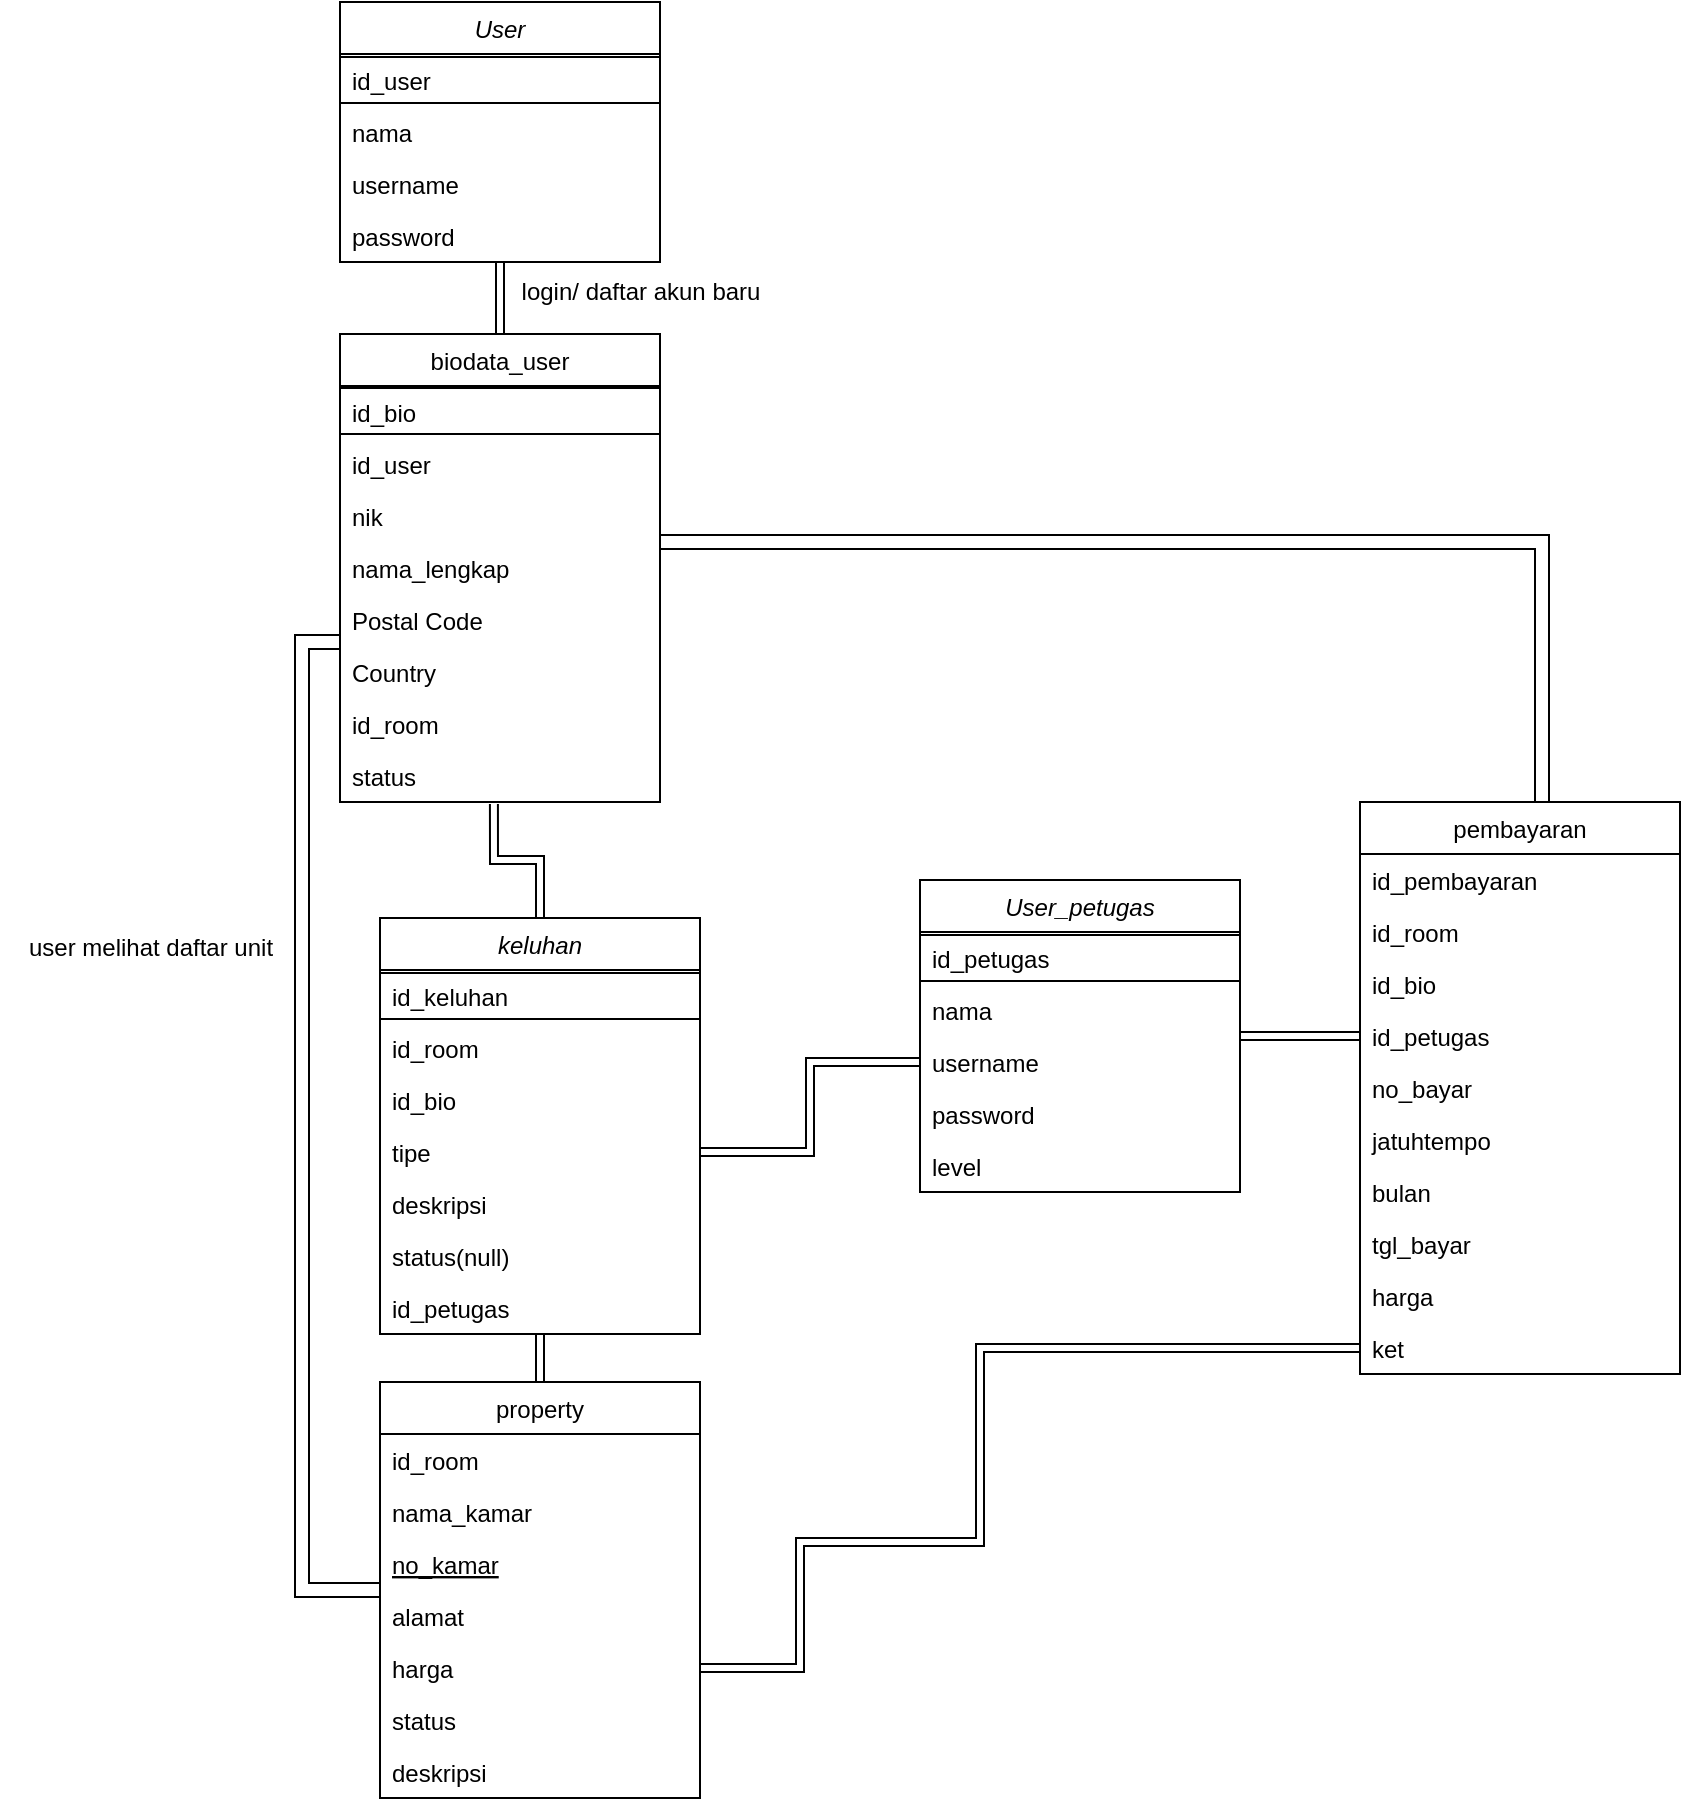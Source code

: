 <mxfile version="22.1.11" type="github">
  <diagram id="C5RBs43oDa-KdzZeNtuy" name="Page-1">
    <mxGraphModel dx="2326" dy="1831" grid="1" gridSize="10" guides="1" tooltips="1" connect="1" arrows="1" fold="1" page="1" pageScale="1" pageWidth="827" pageHeight="1169" math="0" shadow="0">
      <root>
        <mxCell id="WIyWlLk6GJQsqaUBKTNV-0" />
        <mxCell id="WIyWlLk6GJQsqaUBKTNV-1" parent="WIyWlLk6GJQsqaUBKTNV-0" />
        <mxCell id="stii1SDRivoG_SICbOlX-36" style="edgeStyle=orthogonalEdgeStyle;shape=link;rounded=0;orthogonalLoop=1;jettySize=auto;html=1;width=7;" edge="1" parent="WIyWlLk6GJQsqaUBKTNV-1">
          <mxGeometry relative="1" as="geometry">
            <mxPoint x="170" y="140" as="sourcePoint" />
            <mxPoint x="611" y="270" as="targetPoint" />
            <Array as="points">
              <mxPoint x="180" y="140" />
              <mxPoint x="611" y="140" />
            </Array>
          </mxGeometry>
        </mxCell>
        <mxCell id="stii1SDRivoG_SICbOlX-57" style="edgeStyle=orthogonalEdgeStyle;shape=link;rounded=0;orthogonalLoop=1;jettySize=auto;html=1;" edge="1" parent="WIyWlLk6GJQsqaUBKTNV-1" source="zkfFHV4jXpPFQw0GAbJ--0" target="zkfFHV4jXpPFQw0GAbJ--17">
          <mxGeometry relative="1" as="geometry" />
        </mxCell>
        <mxCell id="zkfFHV4jXpPFQw0GAbJ--0" value="User" style="swimlane;fontStyle=2;align=center;verticalAlign=top;childLayout=stackLayout;horizontal=1;startSize=26;horizontalStack=0;resizeParent=1;resizeLast=0;collapsible=1;marginBottom=0;rounded=0;shadow=0;strokeWidth=1;" parent="WIyWlLk6GJQsqaUBKTNV-1" vertex="1">
          <mxGeometry x="10" y="-130" width="160" height="130" as="geometry">
            <mxRectangle x="230" y="140" width="160" height="26" as="alternateBounds" />
          </mxGeometry>
        </mxCell>
        <mxCell id="zkfFHV4jXpPFQw0GAbJ--1" value="id_user" style="text;align=left;verticalAlign=top;spacingLeft=4;spacingRight=4;overflow=hidden;rotatable=0;points=[[0,0.5],[1,0.5]];portConstraint=eastwest;" parent="zkfFHV4jXpPFQw0GAbJ--0" vertex="1">
          <mxGeometry y="26" width="160" height="26" as="geometry" />
        </mxCell>
        <mxCell id="stii1SDRivoG_SICbOlX-7" value="" style="endArrow=none;html=1;rounded=0;shape=link;entryX=1;entryY=0.5;entryDx=0;entryDy=0;width=23;exitX=0;exitY=0.5;exitDx=0;exitDy=0;" edge="1" parent="zkfFHV4jXpPFQw0GAbJ--0" source="zkfFHV4jXpPFQw0GAbJ--1" target="zkfFHV4jXpPFQw0GAbJ--1">
          <mxGeometry width="50" height="50" relative="1" as="geometry">
            <mxPoint y="51" as="sourcePoint" />
            <mxPoint x="120" y="51" as="targetPoint" />
          </mxGeometry>
        </mxCell>
        <mxCell id="zkfFHV4jXpPFQw0GAbJ--3" value="nama" style="text;align=left;verticalAlign=top;spacingLeft=4;spacingRight=4;overflow=hidden;rotatable=0;points=[[0,0.5],[1,0.5]];portConstraint=eastwest;rounded=0;shadow=0;html=0;" parent="zkfFHV4jXpPFQw0GAbJ--0" vertex="1">
          <mxGeometry y="52" width="160" height="26" as="geometry" />
        </mxCell>
        <mxCell id="zkfFHV4jXpPFQw0GAbJ--5" value="username" style="text;align=left;verticalAlign=top;spacingLeft=4;spacingRight=4;overflow=hidden;rotatable=0;points=[[0,0.5],[1,0.5]];portConstraint=eastwest;" parent="zkfFHV4jXpPFQw0GAbJ--0" vertex="1">
          <mxGeometry y="78" width="160" height="26" as="geometry" />
        </mxCell>
        <mxCell id="stii1SDRivoG_SICbOlX-4" value="password" style="text;align=left;verticalAlign=top;spacingLeft=4;spacingRight=4;overflow=hidden;rotatable=0;points=[[0,0.5],[1,0.5]];portConstraint=eastwest;" vertex="1" parent="zkfFHV4jXpPFQw0GAbJ--0">
          <mxGeometry y="104" width="160" height="26" as="geometry" />
        </mxCell>
        <mxCell id="stii1SDRivoG_SICbOlX-50" style="edgeStyle=orthogonalEdgeStyle;shape=link;rounded=0;orthogonalLoop=1;jettySize=auto;html=1;width=7;" edge="1" parent="WIyWlLk6GJQsqaUBKTNV-1" source="zkfFHV4jXpPFQw0GAbJ--6">
          <mxGeometry relative="1" as="geometry">
            <mxPoint x="10" y="190" as="targetPoint" />
            <Array as="points">
              <mxPoint x="-9" y="664" />
            </Array>
          </mxGeometry>
        </mxCell>
        <mxCell id="zkfFHV4jXpPFQw0GAbJ--6" value="property" style="swimlane;fontStyle=0;align=center;verticalAlign=top;childLayout=stackLayout;horizontal=1;startSize=26;horizontalStack=0;resizeParent=1;resizeLast=0;collapsible=1;marginBottom=0;rounded=0;shadow=0;strokeWidth=1;" parent="WIyWlLk6GJQsqaUBKTNV-1" vertex="1">
          <mxGeometry x="30" y="560" width="160" height="208" as="geometry">
            <mxRectangle x="130" y="380" width="160" height="26" as="alternateBounds" />
          </mxGeometry>
        </mxCell>
        <mxCell id="zkfFHV4jXpPFQw0GAbJ--7" value="id_room" style="text;align=left;verticalAlign=top;spacingLeft=4;spacingRight=4;overflow=hidden;rotatable=0;points=[[0,0.5],[1,0.5]];portConstraint=eastwest;" parent="zkfFHV4jXpPFQw0GAbJ--6" vertex="1">
          <mxGeometry y="26" width="160" height="26" as="geometry" />
        </mxCell>
        <mxCell id="zkfFHV4jXpPFQw0GAbJ--8" value="nama_kamar" style="text;align=left;verticalAlign=top;spacingLeft=4;spacingRight=4;overflow=hidden;rotatable=0;points=[[0,0.5],[1,0.5]];portConstraint=eastwest;rounded=0;shadow=0;html=0;" parent="zkfFHV4jXpPFQw0GAbJ--6" vertex="1">
          <mxGeometry y="52" width="160" height="26" as="geometry" />
        </mxCell>
        <mxCell id="zkfFHV4jXpPFQw0GAbJ--10" value="no_kamar" style="text;align=left;verticalAlign=top;spacingLeft=4;spacingRight=4;overflow=hidden;rotatable=0;points=[[0,0.5],[1,0.5]];portConstraint=eastwest;fontStyle=4" parent="zkfFHV4jXpPFQw0GAbJ--6" vertex="1">
          <mxGeometry y="78" width="160" height="26" as="geometry" />
        </mxCell>
        <mxCell id="zkfFHV4jXpPFQw0GAbJ--11" value="alamat" style="text;align=left;verticalAlign=top;spacingLeft=4;spacingRight=4;overflow=hidden;rotatable=0;points=[[0,0.5],[1,0.5]];portConstraint=eastwest;" parent="zkfFHV4jXpPFQw0GAbJ--6" vertex="1">
          <mxGeometry y="104" width="160" height="26" as="geometry" />
        </mxCell>
        <mxCell id="stii1SDRivoG_SICbOlX-12" value="harga" style="text;align=left;verticalAlign=top;spacingLeft=4;spacingRight=4;overflow=hidden;rotatable=0;points=[[0,0.5],[1,0.5]];portConstraint=eastwest;" vertex="1" parent="zkfFHV4jXpPFQw0GAbJ--6">
          <mxGeometry y="130" width="160" height="26" as="geometry" />
        </mxCell>
        <mxCell id="stii1SDRivoG_SICbOlX-13" value="status" style="text;align=left;verticalAlign=top;spacingLeft=4;spacingRight=4;overflow=hidden;rotatable=0;points=[[0,0.5],[1,0.5]];portConstraint=eastwest;" vertex="1" parent="zkfFHV4jXpPFQw0GAbJ--6">
          <mxGeometry y="156" width="160" height="26" as="geometry" />
        </mxCell>
        <mxCell id="stii1SDRivoG_SICbOlX-14" value="deskripsi" style="text;align=left;verticalAlign=top;spacingLeft=4;spacingRight=4;overflow=hidden;rotatable=0;points=[[0,0.5],[1,0.5]];portConstraint=eastwest;" vertex="1" parent="zkfFHV4jXpPFQw0GAbJ--6">
          <mxGeometry y="182" width="160" height="26" as="geometry" />
        </mxCell>
        <mxCell id="zkfFHV4jXpPFQw0GAbJ--13" value="pembayaran" style="swimlane;fontStyle=0;align=center;verticalAlign=top;childLayout=stackLayout;horizontal=1;startSize=26;horizontalStack=0;resizeParent=1;resizeLast=0;collapsible=1;marginBottom=0;rounded=0;shadow=0;strokeWidth=1;" parent="WIyWlLk6GJQsqaUBKTNV-1" vertex="1">
          <mxGeometry x="520" y="270" width="160" height="286" as="geometry">
            <mxRectangle x="340" y="380" width="170" height="26" as="alternateBounds" />
          </mxGeometry>
        </mxCell>
        <mxCell id="zkfFHV4jXpPFQw0GAbJ--14" value="id_pembayaran" style="text;align=left;verticalAlign=top;spacingLeft=4;spacingRight=4;overflow=hidden;rotatable=0;points=[[0,0.5],[1,0.5]];portConstraint=eastwest;" parent="zkfFHV4jXpPFQw0GAbJ--13" vertex="1">
          <mxGeometry y="26" width="160" height="26" as="geometry" />
        </mxCell>
        <mxCell id="stii1SDRivoG_SICbOlX-16" value="id_room" style="text;align=left;verticalAlign=top;spacingLeft=4;spacingRight=4;overflow=hidden;rotatable=0;points=[[0,0.5],[1,0.5]];portConstraint=eastwest;" vertex="1" parent="zkfFHV4jXpPFQw0GAbJ--13">
          <mxGeometry y="52" width="160" height="26" as="geometry" />
        </mxCell>
        <mxCell id="stii1SDRivoG_SICbOlX-17" value="id_bio" style="text;align=left;verticalAlign=top;spacingLeft=4;spacingRight=4;overflow=hidden;rotatable=0;points=[[0,0.5],[1,0.5]];portConstraint=eastwest;" vertex="1" parent="zkfFHV4jXpPFQw0GAbJ--13">
          <mxGeometry y="78" width="160" height="26" as="geometry" />
        </mxCell>
        <mxCell id="stii1SDRivoG_SICbOlX-37" value="id_petugas" style="text;align=left;verticalAlign=top;spacingLeft=4;spacingRight=4;overflow=hidden;rotatable=0;points=[[0,0.5],[1,0.5]];portConstraint=eastwest;" vertex="1" parent="zkfFHV4jXpPFQw0GAbJ--13">
          <mxGeometry y="104" width="160" height="26" as="geometry" />
        </mxCell>
        <mxCell id="stii1SDRivoG_SICbOlX-33" value="no_bayar" style="text;align=left;verticalAlign=top;spacingLeft=4;spacingRight=4;overflow=hidden;rotatable=0;points=[[0,0.5],[1,0.5]];portConstraint=eastwest;" vertex="1" parent="zkfFHV4jXpPFQw0GAbJ--13">
          <mxGeometry y="130" width="160" height="26" as="geometry" />
        </mxCell>
        <mxCell id="stii1SDRivoG_SICbOlX-30" value="jatuhtempo" style="text;align=left;verticalAlign=top;spacingLeft=4;spacingRight=4;overflow=hidden;rotatable=0;points=[[0,0.5],[1,0.5]];portConstraint=eastwest;" vertex="1" parent="zkfFHV4jXpPFQw0GAbJ--13">
          <mxGeometry y="156" width="160" height="26" as="geometry" />
        </mxCell>
        <mxCell id="stii1SDRivoG_SICbOlX-31" value="bulan" style="text;align=left;verticalAlign=top;spacingLeft=4;spacingRight=4;overflow=hidden;rotatable=0;points=[[0,0.5],[1,0.5]];portConstraint=eastwest;" vertex="1" parent="zkfFHV4jXpPFQw0GAbJ--13">
          <mxGeometry y="182" width="160" height="26" as="geometry" />
        </mxCell>
        <mxCell id="stii1SDRivoG_SICbOlX-34" value="tgl_bayar" style="text;align=left;verticalAlign=top;spacingLeft=4;spacingRight=4;overflow=hidden;rotatable=0;points=[[0,0.5],[1,0.5]];portConstraint=eastwest;" vertex="1" parent="zkfFHV4jXpPFQw0GAbJ--13">
          <mxGeometry y="208" width="160" height="26" as="geometry" />
        </mxCell>
        <mxCell id="stii1SDRivoG_SICbOlX-42" value="harga" style="text;align=left;verticalAlign=top;spacingLeft=4;spacingRight=4;overflow=hidden;rotatable=0;points=[[0,0.5],[1,0.5]];portConstraint=eastwest;" vertex="1" parent="zkfFHV4jXpPFQw0GAbJ--13">
          <mxGeometry y="234" width="160" height="26" as="geometry" />
        </mxCell>
        <mxCell id="stii1SDRivoG_SICbOlX-29" value="ket" style="text;align=left;verticalAlign=top;spacingLeft=4;spacingRight=4;overflow=hidden;rotatable=0;points=[[0,0.5],[1,0.5]];portConstraint=eastwest;" vertex="1" parent="zkfFHV4jXpPFQw0GAbJ--13">
          <mxGeometry y="260" width="160" height="26" as="geometry" />
        </mxCell>
        <mxCell id="zkfFHV4jXpPFQw0GAbJ--17" value="biodata_user" style="swimlane;fontStyle=0;align=center;verticalAlign=top;childLayout=stackLayout;horizontal=1;startSize=26;horizontalStack=0;resizeParent=1;resizeLast=0;collapsible=1;marginBottom=0;rounded=0;shadow=0;strokeWidth=1;" parent="WIyWlLk6GJQsqaUBKTNV-1" vertex="1">
          <mxGeometry x="10" y="36" width="160" height="234" as="geometry">
            <mxRectangle x="550" y="140" width="160" height="26" as="alternateBounds" />
          </mxGeometry>
        </mxCell>
        <mxCell id="zkfFHV4jXpPFQw0GAbJ--18" value="id_bio" style="text;align=left;verticalAlign=top;spacingLeft=4;spacingRight=4;overflow=hidden;rotatable=0;points=[[0,0.5],[1,0.5]];portConstraint=eastwest;" parent="zkfFHV4jXpPFQw0GAbJ--17" vertex="1">
          <mxGeometry y="26" width="160" height="26" as="geometry" />
        </mxCell>
        <mxCell id="stii1SDRivoG_SICbOlX-11" value="" style="endArrow=none;html=1;rounded=0;shape=link;entryX=1;entryY=0.5;entryDx=0;entryDy=0;width=23;exitX=0;exitY=0.5;exitDx=0;exitDy=0;" edge="1" parent="zkfFHV4jXpPFQw0GAbJ--17">
          <mxGeometry width="50" height="50" relative="1" as="geometry">
            <mxPoint y="38.5" as="sourcePoint" />
            <mxPoint x="160" y="38.5" as="targetPoint" />
          </mxGeometry>
        </mxCell>
        <mxCell id="zkfFHV4jXpPFQw0GAbJ--19" value="id_user" style="text;align=left;verticalAlign=top;spacingLeft=4;spacingRight=4;overflow=hidden;rotatable=0;points=[[0,0.5],[1,0.5]];portConstraint=eastwest;rounded=0;shadow=0;html=0;" parent="zkfFHV4jXpPFQw0GAbJ--17" vertex="1">
          <mxGeometry y="52" width="160" height="26" as="geometry" />
        </mxCell>
        <mxCell id="zkfFHV4jXpPFQw0GAbJ--2" value="nik" style="text;align=left;verticalAlign=top;spacingLeft=4;spacingRight=4;overflow=hidden;rotatable=0;points=[[0,0.5],[1,0.5]];portConstraint=eastwest;rounded=0;shadow=0;html=0;" parent="zkfFHV4jXpPFQw0GAbJ--17" vertex="1">
          <mxGeometry y="78" width="160" height="26" as="geometry" />
        </mxCell>
        <mxCell id="zkfFHV4jXpPFQw0GAbJ--20" value="nama_lengkap" style="text;align=left;verticalAlign=top;spacingLeft=4;spacingRight=4;overflow=hidden;rotatable=0;points=[[0,0.5],[1,0.5]];portConstraint=eastwest;rounded=0;shadow=0;html=0;" parent="zkfFHV4jXpPFQw0GAbJ--17" vertex="1">
          <mxGeometry y="104" width="160" height="26" as="geometry" />
        </mxCell>
        <mxCell id="zkfFHV4jXpPFQw0GAbJ--21" value="Postal Code" style="text;align=left;verticalAlign=top;spacingLeft=4;spacingRight=4;overflow=hidden;rotatable=0;points=[[0,0.5],[1,0.5]];portConstraint=eastwest;rounded=0;shadow=0;html=0;" parent="zkfFHV4jXpPFQw0GAbJ--17" vertex="1">
          <mxGeometry y="130" width="160" height="26" as="geometry" />
        </mxCell>
        <mxCell id="zkfFHV4jXpPFQw0GAbJ--22" value="Country" style="text;align=left;verticalAlign=top;spacingLeft=4;spacingRight=4;overflow=hidden;rotatable=0;points=[[0,0.5],[1,0.5]];portConstraint=eastwest;rounded=0;shadow=0;html=0;" parent="zkfFHV4jXpPFQw0GAbJ--17" vertex="1">
          <mxGeometry y="156" width="160" height="26" as="geometry" />
        </mxCell>
        <mxCell id="zkfFHV4jXpPFQw0GAbJ--24" value="id_room" style="text;align=left;verticalAlign=top;spacingLeft=4;spacingRight=4;overflow=hidden;rotatable=0;points=[[0,0.5],[1,0.5]];portConstraint=eastwest;" parent="zkfFHV4jXpPFQw0GAbJ--17" vertex="1">
          <mxGeometry y="182" width="160" height="26" as="geometry" />
        </mxCell>
        <mxCell id="zkfFHV4jXpPFQw0GAbJ--25" value="status" style="text;align=left;verticalAlign=top;spacingLeft=4;spacingRight=4;overflow=hidden;rotatable=0;points=[[0,0.5],[1,0.5]];portConstraint=eastwest;" parent="zkfFHV4jXpPFQw0GAbJ--17" vertex="1">
          <mxGeometry y="208" width="160" height="26" as="geometry" />
        </mxCell>
        <mxCell id="stii1SDRivoG_SICbOlX-53" style="edgeStyle=orthogonalEdgeStyle;shape=link;rounded=0;orthogonalLoop=1;jettySize=auto;html=1;entryX=0;entryY=0.5;entryDx=0;entryDy=0;" edge="1" parent="WIyWlLk6GJQsqaUBKTNV-1" source="stii1SDRivoG_SICbOlX-19" target="stii1SDRivoG_SICbOlX-37">
          <mxGeometry relative="1" as="geometry" />
        </mxCell>
        <mxCell id="stii1SDRivoG_SICbOlX-19" value="User_petugas" style="swimlane;fontStyle=2;align=center;verticalAlign=top;childLayout=stackLayout;horizontal=1;startSize=26;horizontalStack=0;resizeParent=1;resizeLast=0;collapsible=1;marginBottom=0;rounded=0;shadow=0;strokeWidth=1;" vertex="1" parent="WIyWlLk6GJQsqaUBKTNV-1">
          <mxGeometry x="300" y="309" width="160" height="156" as="geometry">
            <mxRectangle x="230" y="140" width="160" height="26" as="alternateBounds" />
          </mxGeometry>
        </mxCell>
        <mxCell id="stii1SDRivoG_SICbOlX-20" value="id_petugas" style="text;align=left;verticalAlign=top;spacingLeft=4;spacingRight=4;overflow=hidden;rotatable=0;points=[[0,0.5],[1,0.5]];portConstraint=eastwest;" vertex="1" parent="stii1SDRivoG_SICbOlX-19">
          <mxGeometry y="26" width="160" height="26" as="geometry" />
        </mxCell>
        <mxCell id="stii1SDRivoG_SICbOlX-21" value="" style="endArrow=none;html=1;rounded=0;shape=link;entryX=1;entryY=0.5;entryDx=0;entryDy=0;width=23;exitX=0;exitY=0.5;exitDx=0;exitDy=0;" edge="1" parent="stii1SDRivoG_SICbOlX-19" source="stii1SDRivoG_SICbOlX-20" target="stii1SDRivoG_SICbOlX-20">
          <mxGeometry width="50" height="50" relative="1" as="geometry">
            <mxPoint y="51" as="sourcePoint" />
            <mxPoint x="120" y="51" as="targetPoint" />
          </mxGeometry>
        </mxCell>
        <mxCell id="stii1SDRivoG_SICbOlX-22" value="nama" style="text;align=left;verticalAlign=top;spacingLeft=4;spacingRight=4;overflow=hidden;rotatable=0;points=[[0,0.5],[1,0.5]];portConstraint=eastwest;rounded=0;shadow=0;html=0;" vertex="1" parent="stii1SDRivoG_SICbOlX-19">
          <mxGeometry y="52" width="160" height="26" as="geometry" />
        </mxCell>
        <mxCell id="stii1SDRivoG_SICbOlX-23" value="username" style="text;align=left;verticalAlign=top;spacingLeft=4;spacingRight=4;overflow=hidden;rotatable=0;points=[[0,0.5],[1,0.5]];portConstraint=eastwest;" vertex="1" parent="stii1SDRivoG_SICbOlX-19">
          <mxGeometry y="78" width="160" height="26" as="geometry" />
        </mxCell>
        <mxCell id="stii1SDRivoG_SICbOlX-24" value="password" style="text;align=left;verticalAlign=top;spacingLeft=4;spacingRight=4;overflow=hidden;rotatable=0;points=[[0,0.5],[1,0.5]];portConstraint=eastwest;" vertex="1" parent="stii1SDRivoG_SICbOlX-19">
          <mxGeometry y="104" width="160" height="26" as="geometry" />
        </mxCell>
        <mxCell id="stii1SDRivoG_SICbOlX-25" value="level" style="text;align=left;verticalAlign=top;spacingLeft=4;spacingRight=4;overflow=hidden;rotatable=0;points=[[0,0.5],[1,0.5]];portConstraint=eastwest;" vertex="1" parent="stii1SDRivoG_SICbOlX-19">
          <mxGeometry y="130" width="160" height="26" as="geometry" />
        </mxCell>
        <mxCell id="stii1SDRivoG_SICbOlX-40" style="edgeStyle=orthogonalEdgeStyle;shape=link;rounded=0;orthogonalLoop=1;jettySize=auto;html=1;" edge="1" parent="WIyWlLk6GJQsqaUBKTNV-1" source="stii1SDRivoG_SICbOlX-12" target="stii1SDRivoG_SICbOlX-29">
          <mxGeometry relative="1" as="geometry">
            <mxPoint x="240" y="726" as="sourcePoint" />
            <mxPoint x="330" y="570" as="targetPoint" />
            <Array as="points">
              <mxPoint x="240" y="703" />
              <mxPoint x="240" y="640" />
              <mxPoint x="330" y="640" />
            </Array>
          </mxGeometry>
        </mxCell>
        <mxCell id="stii1SDRivoG_SICbOlX-52" style="edgeStyle=orthogonalEdgeStyle;shape=link;rounded=0;orthogonalLoop=1;jettySize=auto;html=1;" edge="1" parent="WIyWlLk6GJQsqaUBKTNV-1" source="stii1SDRivoG_SICbOlX-43" target="zkfFHV4jXpPFQw0GAbJ--6">
          <mxGeometry relative="1" as="geometry" />
        </mxCell>
        <mxCell id="stii1SDRivoG_SICbOlX-43" value="keluhan" style="swimlane;fontStyle=2;align=center;verticalAlign=top;childLayout=stackLayout;horizontal=1;startSize=26;horizontalStack=0;resizeParent=1;resizeLast=0;collapsible=1;marginBottom=0;rounded=0;shadow=0;strokeWidth=1;" vertex="1" parent="WIyWlLk6GJQsqaUBKTNV-1">
          <mxGeometry x="30" y="328" width="160" height="208" as="geometry">
            <mxRectangle x="230" y="140" width="160" height="26" as="alternateBounds" />
          </mxGeometry>
        </mxCell>
        <mxCell id="stii1SDRivoG_SICbOlX-44" value="id_keluhan" style="text;align=left;verticalAlign=top;spacingLeft=4;spacingRight=4;overflow=hidden;rotatable=0;points=[[0,0.5],[1,0.5]];portConstraint=eastwest;" vertex="1" parent="stii1SDRivoG_SICbOlX-43">
          <mxGeometry y="26" width="160" height="26" as="geometry" />
        </mxCell>
        <mxCell id="stii1SDRivoG_SICbOlX-45" value="" style="endArrow=none;html=1;rounded=0;shape=link;entryX=1;entryY=0.5;entryDx=0;entryDy=0;width=23;exitX=0;exitY=0.5;exitDx=0;exitDy=0;" edge="1" parent="stii1SDRivoG_SICbOlX-43" source="stii1SDRivoG_SICbOlX-44" target="stii1SDRivoG_SICbOlX-44">
          <mxGeometry width="50" height="50" relative="1" as="geometry">
            <mxPoint y="51" as="sourcePoint" />
            <mxPoint x="120" y="51" as="targetPoint" />
          </mxGeometry>
        </mxCell>
        <mxCell id="stii1SDRivoG_SICbOlX-46" value="id_room" style="text;align=left;verticalAlign=top;spacingLeft=4;spacingRight=4;overflow=hidden;rotatable=0;points=[[0,0.5],[1,0.5]];portConstraint=eastwest;rounded=0;shadow=0;html=0;" vertex="1" parent="stii1SDRivoG_SICbOlX-43">
          <mxGeometry y="52" width="160" height="26" as="geometry" />
        </mxCell>
        <mxCell id="stii1SDRivoG_SICbOlX-47" value="id_bio" style="text;align=left;verticalAlign=top;spacingLeft=4;spacingRight=4;overflow=hidden;rotatable=0;points=[[0,0.5],[1,0.5]];portConstraint=eastwest;" vertex="1" parent="stii1SDRivoG_SICbOlX-43">
          <mxGeometry y="78" width="160" height="26" as="geometry" />
        </mxCell>
        <mxCell id="stii1SDRivoG_SICbOlX-48" value="tipe" style="text;align=left;verticalAlign=top;spacingLeft=4;spacingRight=4;overflow=hidden;rotatable=0;points=[[0,0.5],[1,0.5]];portConstraint=eastwest;" vertex="1" parent="stii1SDRivoG_SICbOlX-43">
          <mxGeometry y="104" width="160" height="26" as="geometry" />
        </mxCell>
        <mxCell id="stii1SDRivoG_SICbOlX-49" value="deskripsi" style="text;align=left;verticalAlign=top;spacingLeft=4;spacingRight=4;overflow=hidden;rotatable=0;points=[[0,0.5],[1,0.5]];portConstraint=eastwest;" vertex="1" parent="stii1SDRivoG_SICbOlX-43">
          <mxGeometry y="130" width="160" height="26" as="geometry" />
        </mxCell>
        <mxCell id="stii1SDRivoG_SICbOlX-54" value="status(null)" style="text;align=left;verticalAlign=top;spacingLeft=4;spacingRight=4;overflow=hidden;rotatable=0;points=[[0,0.5],[1,0.5]];portConstraint=eastwest;" vertex="1" parent="stii1SDRivoG_SICbOlX-43">
          <mxGeometry y="156" width="160" height="26" as="geometry" />
        </mxCell>
        <mxCell id="stii1SDRivoG_SICbOlX-55" value="id_petugas" style="text;align=left;verticalAlign=top;spacingLeft=4;spacingRight=4;overflow=hidden;rotatable=0;points=[[0,0.5],[1,0.5]];portConstraint=eastwest;" vertex="1" parent="stii1SDRivoG_SICbOlX-43">
          <mxGeometry y="182" width="160" height="26" as="geometry" />
        </mxCell>
        <mxCell id="stii1SDRivoG_SICbOlX-51" style="edgeStyle=orthogonalEdgeStyle;shape=link;rounded=0;orthogonalLoop=1;jettySize=auto;html=1;entryX=0.481;entryY=1.038;entryDx=0;entryDy=0;entryPerimeter=0;" edge="1" parent="WIyWlLk6GJQsqaUBKTNV-1" source="stii1SDRivoG_SICbOlX-43" target="zkfFHV4jXpPFQw0GAbJ--25">
          <mxGeometry relative="1" as="geometry" />
        </mxCell>
        <mxCell id="stii1SDRivoG_SICbOlX-56" value="" style="edgeStyle=orthogonalEdgeStyle;shape=link;rounded=0;orthogonalLoop=1;jettySize=auto;html=1;" edge="1" parent="WIyWlLk6GJQsqaUBKTNV-1" source="stii1SDRivoG_SICbOlX-23" target="stii1SDRivoG_SICbOlX-48">
          <mxGeometry relative="1" as="geometry" />
        </mxCell>
        <mxCell id="stii1SDRivoG_SICbOlX-58" value="login/ daftar akun baru" style="text;html=1;align=center;verticalAlign=middle;resizable=0;points=[];autosize=1;strokeColor=none;fillColor=none;" vertex="1" parent="WIyWlLk6GJQsqaUBKTNV-1">
          <mxGeometry x="90" width="140" height="30" as="geometry" />
        </mxCell>
        <mxCell id="stii1SDRivoG_SICbOlX-59" value="user melihat daftar unit" style="text;html=1;align=center;verticalAlign=middle;resizable=0;points=[];autosize=1;strokeColor=none;fillColor=none;" vertex="1" parent="WIyWlLk6GJQsqaUBKTNV-1">
          <mxGeometry x="-160" y="328" width="150" height="30" as="geometry" />
        </mxCell>
      </root>
    </mxGraphModel>
  </diagram>
</mxfile>
